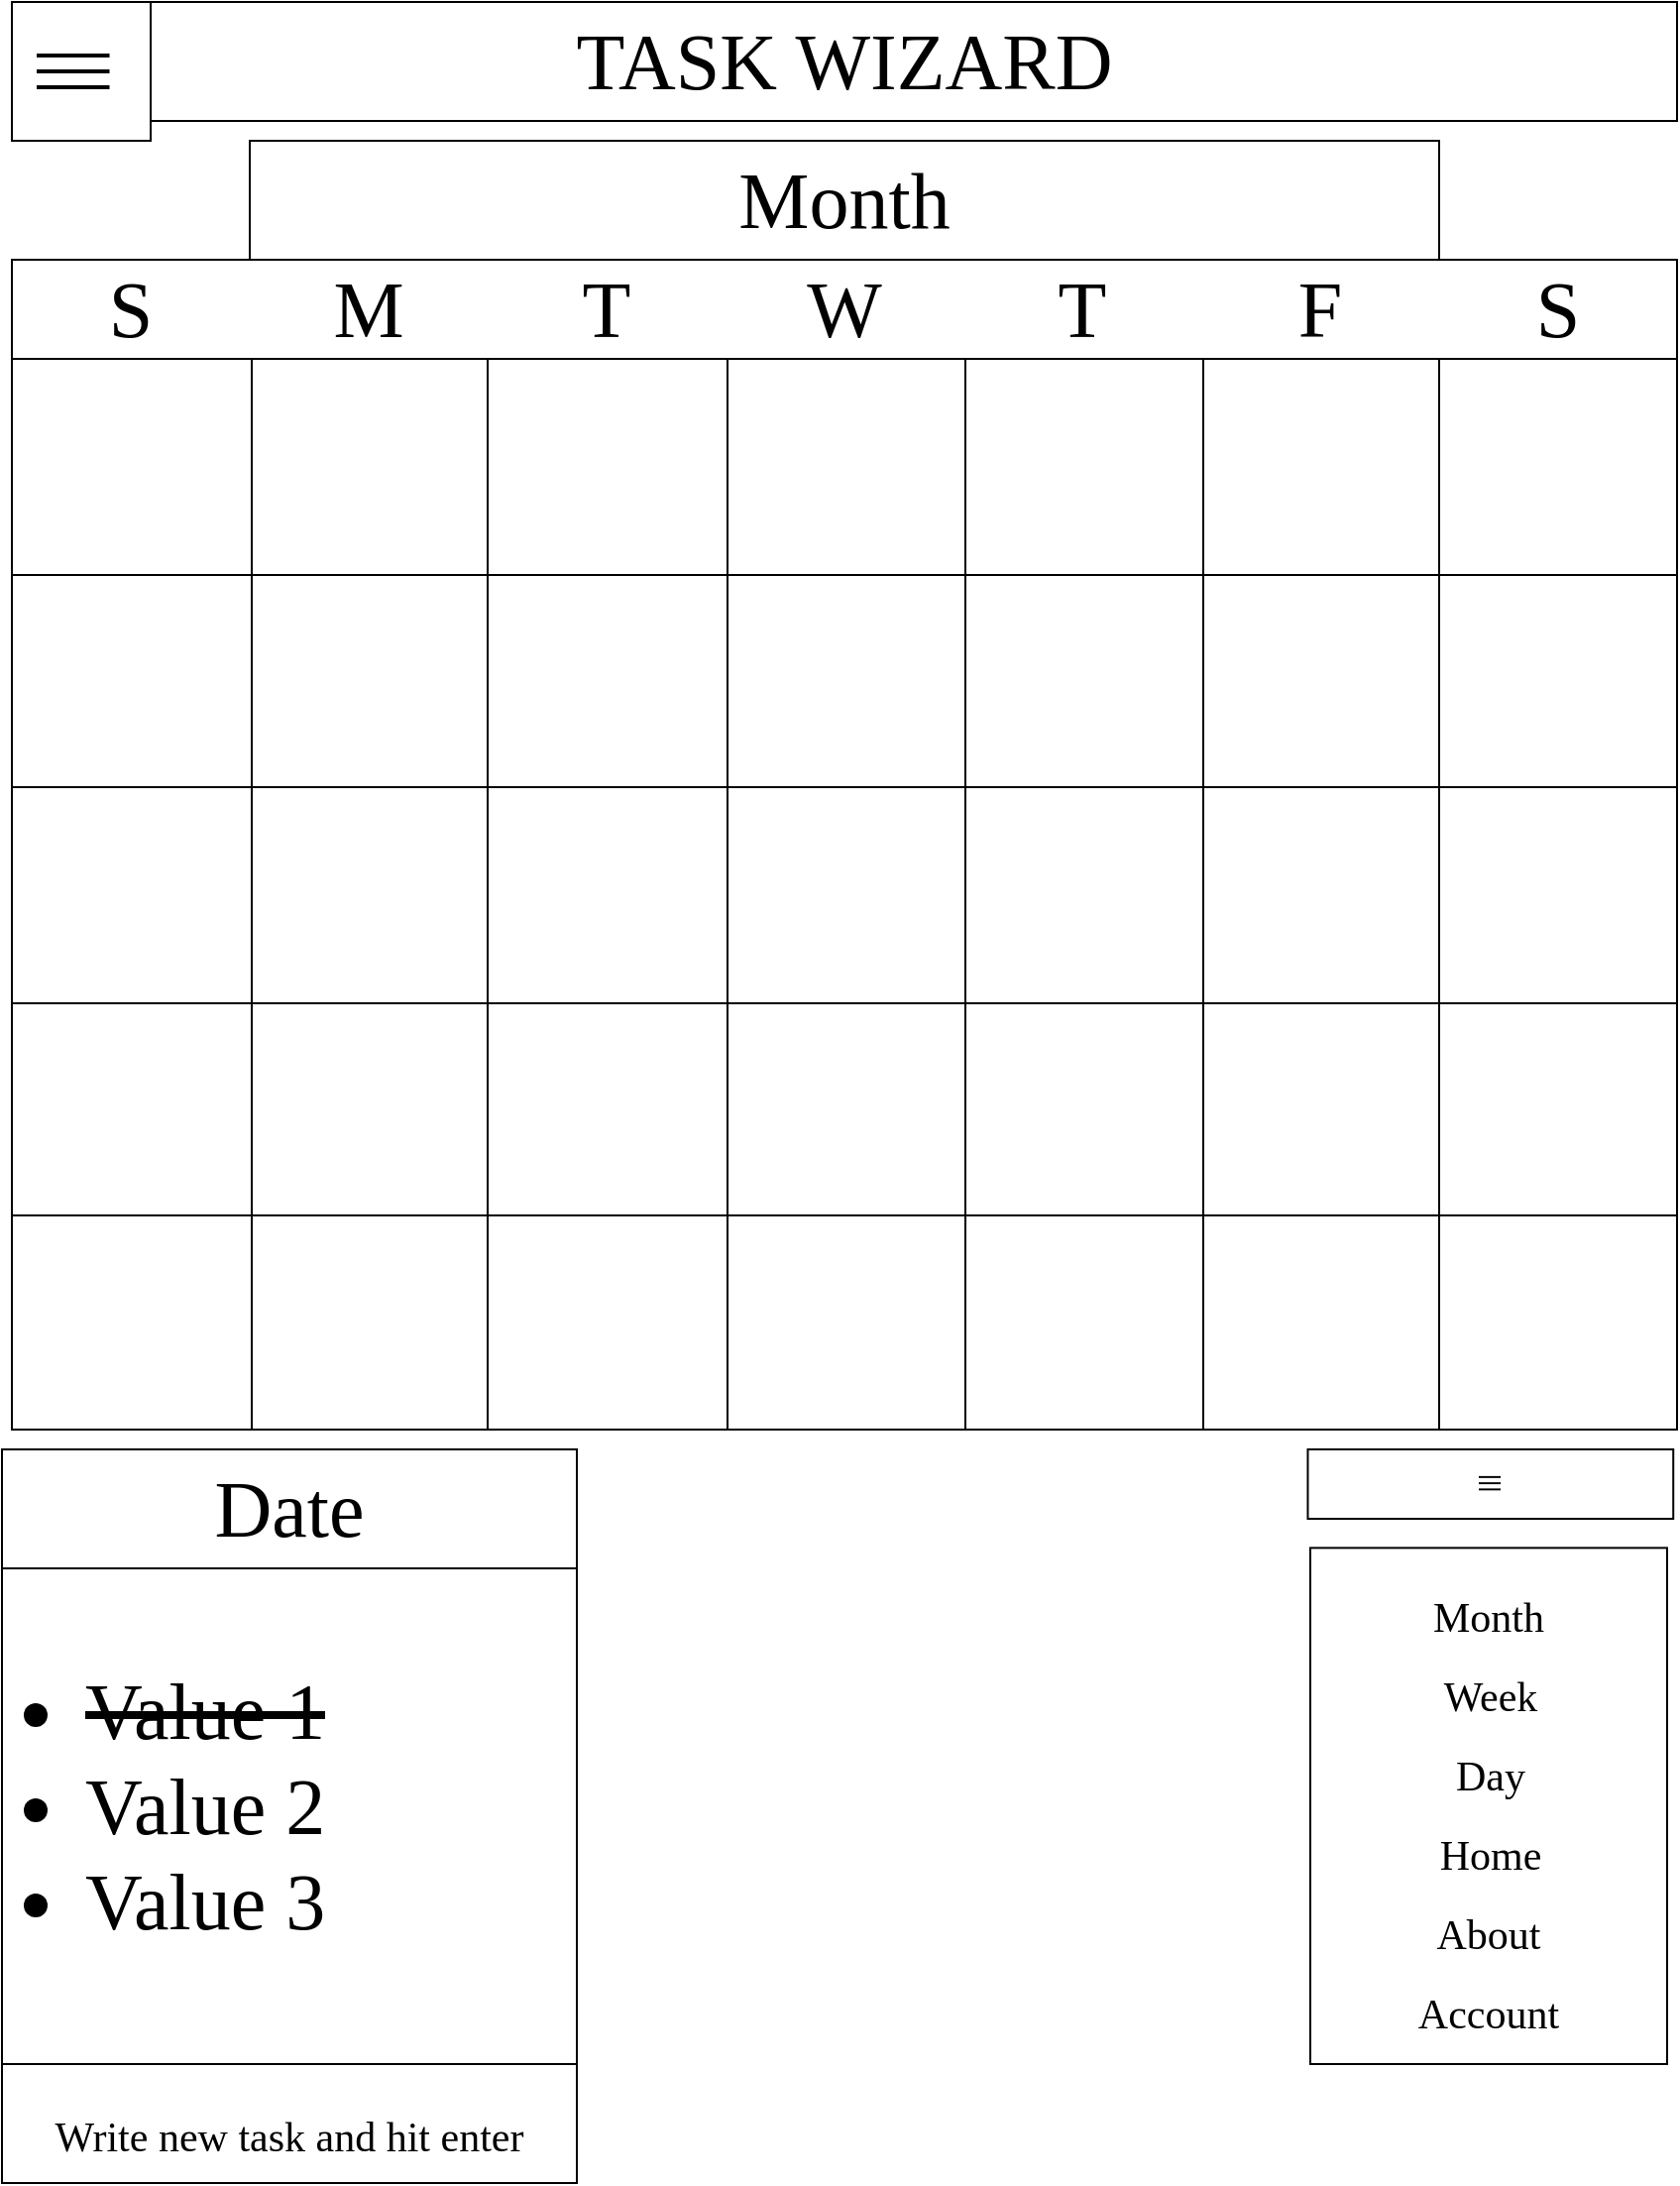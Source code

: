 <mxfile>
    <diagram id="asi4dzeczNnVqaon00yK" name="Page-1">
        <mxGraphModel dx="2148" dy="1360" grid="1" gridSize="10" guides="1" tooltips="1" connect="1" arrows="1" fold="1" page="1" pageScale="1" pageWidth="850" pageHeight="1100" math="0" shadow="0">
            <root>
                <mxCell id="0"/>
                <mxCell id="1" parent="0"/>
                <mxCell id="8" value="&lt;font style=&quot;font-size: 40px;&quot;&gt;TASK WIZARD&lt;/font&gt;" style="whiteSpace=wrap;html=1;fontFamily=Verdana;" parent="1" vertex="1">
                    <mxGeometry x="5" width="840" height="60" as="geometry"/>
                </mxCell>
                <mxCell id="11" value="|||" style="whiteSpace=wrap;html=1;aspect=fixed;fontFamily=Verdana;fontSize=40;rotation=90;" parent="1" vertex="1">
                    <mxGeometry x="5" width="70" height="70" as="geometry"/>
                </mxCell>
                <mxCell id="26" value="" style="shape=table;startSize=50;container=1;collapsible=0;childLayout=tableLayout;fontStyle=1;align=center;fontFamily=Verdana;fontSize=40;" parent="1" vertex="1">
                    <mxGeometry x="5" y="130" width="840" height="590" as="geometry"/>
                </mxCell>
                <mxCell id="27" value="" style="shape=tableRow;horizontal=0;startSize=0;swimlaneHead=0;swimlaneBody=0;top=0;left=0;bottom=0;right=0;collapsible=0;dropTarget=0;fillColor=none;points=[[0,0.5],[1,0.5]];portConstraint=eastwest;fontFamily=Verdana;fontSize=40;" parent="26" vertex="1">
                    <mxGeometry y="50" width="840" height="109" as="geometry"/>
                </mxCell>
                <mxCell id="28" value="" style="shape=partialRectangle;html=1;whiteSpace=wrap;connectable=0;fillColor=none;top=0;left=0;bottom=0;right=0;overflow=hidden;fontFamily=Verdana;fontSize=40;" parent="27" vertex="1">
                    <mxGeometry width="121" height="109" as="geometry">
                        <mxRectangle width="121" height="109" as="alternateBounds"/>
                    </mxGeometry>
                </mxCell>
                <mxCell id="29" value="" style="shape=partialRectangle;html=1;whiteSpace=wrap;connectable=0;fillColor=none;top=0;left=0;bottom=0;right=0;overflow=hidden;fontFamily=Verdana;fontSize=40;" parent="27" vertex="1">
                    <mxGeometry x="121" width="119" height="109" as="geometry">
                        <mxRectangle width="119" height="109" as="alternateBounds"/>
                    </mxGeometry>
                </mxCell>
                <mxCell id="30" value="" style="shape=partialRectangle;html=1;whiteSpace=wrap;connectable=0;fillColor=none;top=0;left=0;bottom=0;right=0;overflow=hidden;fontFamily=Verdana;fontSize=40;" parent="27" vertex="1">
                    <mxGeometry x="240" width="121" height="109" as="geometry">
                        <mxRectangle width="121" height="109" as="alternateBounds"/>
                    </mxGeometry>
                </mxCell>
                <mxCell id="39" style="shape=partialRectangle;html=1;whiteSpace=wrap;connectable=0;fillColor=none;top=0;left=0;bottom=0;right=0;overflow=hidden;fontFamily=Verdana;fontSize=40;" parent="27" vertex="1">
                    <mxGeometry x="361" width="120" height="109" as="geometry">
                        <mxRectangle width="120" height="109" as="alternateBounds"/>
                    </mxGeometry>
                </mxCell>
                <mxCell id="42" style="shape=partialRectangle;html=1;whiteSpace=wrap;connectable=0;fillColor=none;top=0;left=0;bottom=0;right=0;overflow=hidden;fontFamily=Verdana;fontSize=40;" parent="27" vertex="1">
                    <mxGeometry x="481" width="120" height="109" as="geometry">
                        <mxRectangle width="120" height="109" as="alternateBounds"/>
                    </mxGeometry>
                </mxCell>
                <mxCell id="45" style="shape=partialRectangle;html=1;whiteSpace=wrap;connectable=0;fillColor=none;top=0;left=0;bottom=0;right=0;overflow=hidden;fontFamily=Verdana;fontSize=40;" parent="27" vertex="1">
                    <mxGeometry x="601" width="119" height="109" as="geometry">
                        <mxRectangle width="119" height="109" as="alternateBounds"/>
                    </mxGeometry>
                </mxCell>
                <mxCell id="48" style="shape=partialRectangle;html=1;whiteSpace=wrap;connectable=0;fillColor=none;top=0;left=0;bottom=0;right=0;overflow=hidden;fontFamily=Verdana;fontSize=40;" parent="27" vertex="1">
                    <mxGeometry x="720" width="120" height="109" as="geometry">
                        <mxRectangle width="120" height="109" as="alternateBounds"/>
                    </mxGeometry>
                </mxCell>
                <mxCell id="31" value="" style="shape=tableRow;horizontal=0;startSize=0;swimlaneHead=0;swimlaneBody=0;top=0;left=0;bottom=0;right=0;collapsible=0;dropTarget=0;fillColor=none;points=[[0,0.5],[1,0.5]];portConstraint=eastwest;fontFamily=Verdana;fontSize=40;" parent="26" vertex="1">
                    <mxGeometry y="159" width="840" height="107" as="geometry"/>
                </mxCell>
                <mxCell id="32" value="" style="shape=partialRectangle;html=1;whiteSpace=wrap;connectable=0;fillColor=none;top=0;left=0;bottom=0;right=0;overflow=hidden;fontFamily=Verdana;fontSize=40;" parent="31" vertex="1">
                    <mxGeometry width="121" height="107" as="geometry">
                        <mxRectangle width="121" height="107" as="alternateBounds"/>
                    </mxGeometry>
                </mxCell>
                <mxCell id="33" value="" style="shape=partialRectangle;html=1;whiteSpace=wrap;connectable=0;fillColor=none;top=0;left=0;bottom=0;right=0;overflow=hidden;fontFamily=Verdana;fontSize=40;" parent="31" vertex="1">
                    <mxGeometry x="121" width="119" height="107" as="geometry">
                        <mxRectangle width="119" height="107" as="alternateBounds"/>
                    </mxGeometry>
                </mxCell>
                <mxCell id="34" value="" style="shape=partialRectangle;html=1;whiteSpace=wrap;connectable=0;fillColor=none;top=0;left=0;bottom=0;right=0;overflow=hidden;fontFamily=Verdana;fontSize=40;" parent="31" vertex="1">
                    <mxGeometry x="240" width="121" height="107" as="geometry">
                        <mxRectangle width="121" height="107" as="alternateBounds"/>
                    </mxGeometry>
                </mxCell>
                <mxCell id="40" style="shape=partialRectangle;html=1;whiteSpace=wrap;connectable=0;fillColor=none;top=0;left=0;bottom=0;right=0;overflow=hidden;fontFamily=Verdana;fontSize=40;" parent="31" vertex="1">
                    <mxGeometry x="361" width="120" height="107" as="geometry">
                        <mxRectangle width="120" height="107" as="alternateBounds"/>
                    </mxGeometry>
                </mxCell>
                <mxCell id="43" style="shape=partialRectangle;html=1;whiteSpace=wrap;connectable=0;fillColor=none;top=0;left=0;bottom=0;right=0;overflow=hidden;fontFamily=Verdana;fontSize=40;" parent="31" vertex="1">
                    <mxGeometry x="481" width="120" height="107" as="geometry">
                        <mxRectangle width="120" height="107" as="alternateBounds"/>
                    </mxGeometry>
                </mxCell>
                <mxCell id="46" style="shape=partialRectangle;html=1;whiteSpace=wrap;connectable=0;fillColor=none;top=0;left=0;bottom=0;right=0;overflow=hidden;fontFamily=Verdana;fontSize=40;" parent="31" vertex="1">
                    <mxGeometry x="601" width="119" height="107" as="geometry">
                        <mxRectangle width="119" height="107" as="alternateBounds"/>
                    </mxGeometry>
                </mxCell>
                <mxCell id="49" style="shape=partialRectangle;html=1;whiteSpace=wrap;connectable=0;fillColor=none;top=0;left=0;bottom=0;right=0;overflow=hidden;fontFamily=Verdana;fontSize=40;" parent="31" vertex="1">
                    <mxGeometry x="720" width="120" height="107" as="geometry">
                        <mxRectangle width="120" height="107" as="alternateBounds"/>
                    </mxGeometry>
                </mxCell>
                <mxCell id="35" value="" style="shape=tableRow;horizontal=0;startSize=0;swimlaneHead=0;swimlaneBody=0;top=0;left=0;bottom=0;right=0;collapsible=0;dropTarget=0;fillColor=none;points=[[0,0.5],[1,0.5]];portConstraint=eastwest;fontFamily=Verdana;fontSize=40;" parent="26" vertex="1">
                    <mxGeometry y="266" width="840" height="109" as="geometry"/>
                </mxCell>
                <mxCell id="36" value="" style="shape=partialRectangle;html=1;whiteSpace=wrap;connectable=0;fillColor=none;top=0;left=0;bottom=0;right=0;overflow=hidden;fontFamily=Verdana;fontSize=40;" parent="35" vertex="1">
                    <mxGeometry width="121" height="109" as="geometry">
                        <mxRectangle width="121" height="109" as="alternateBounds"/>
                    </mxGeometry>
                </mxCell>
                <mxCell id="37" value="" style="shape=partialRectangle;html=1;whiteSpace=wrap;connectable=0;fillColor=none;top=0;left=0;bottom=0;right=0;overflow=hidden;fontFamily=Verdana;fontSize=40;" parent="35" vertex="1">
                    <mxGeometry x="121" width="119" height="109" as="geometry">
                        <mxRectangle width="119" height="109" as="alternateBounds"/>
                    </mxGeometry>
                </mxCell>
                <mxCell id="38" value="" style="shape=partialRectangle;html=1;whiteSpace=wrap;connectable=0;fillColor=none;top=0;left=0;bottom=0;right=0;overflow=hidden;fontFamily=Verdana;fontSize=40;" parent="35" vertex="1">
                    <mxGeometry x="240" width="121" height="109" as="geometry">
                        <mxRectangle width="121" height="109" as="alternateBounds"/>
                    </mxGeometry>
                </mxCell>
                <mxCell id="41" style="shape=partialRectangle;html=1;whiteSpace=wrap;connectable=0;fillColor=none;top=0;left=0;bottom=0;right=0;overflow=hidden;fontFamily=Verdana;fontSize=40;" parent="35" vertex="1">
                    <mxGeometry x="361" width="120" height="109" as="geometry">
                        <mxRectangle width="120" height="109" as="alternateBounds"/>
                    </mxGeometry>
                </mxCell>
                <mxCell id="44" style="shape=partialRectangle;html=1;whiteSpace=wrap;connectable=0;fillColor=none;top=0;left=0;bottom=0;right=0;overflow=hidden;fontFamily=Verdana;fontSize=40;" parent="35" vertex="1">
                    <mxGeometry x="481" width="120" height="109" as="geometry">
                        <mxRectangle width="120" height="109" as="alternateBounds"/>
                    </mxGeometry>
                </mxCell>
                <mxCell id="47" style="shape=partialRectangle;html=1;whiteSpace=wrap;connectable=0;fillColor=none;top=0;left=0;bottom=0;right=0;overflow=hidden;fontFamily=Verdana;fontSize=40;" parent="35" vertex="1">
                    <mxGeometry x="601" width="119" height="109" as="geometry">
                        <mxRectangle width="119" height="109" as="alternateBounds"/>
                    </mxGeometry>
                </mxCell>
                <mxCell id="50" style="shape=partialRectangle;html=1;whiteSpace=wrap;connectable=0;fillColor=none;top=0;left=0;bottom=0;right=0;overflow=hidden;fontFamily=Verdana;fontSize=40;" parent="35" vertex="1">
                    <mxGeometry x="720" width="120" height="109" as="geometry">
                        <mxRectangle width="120" height="109" as="alternateBounds"/>
                    </mxGeometry>
                </mxCell>
                <mxCell id="51" style="shape=tableRow;horizontal=0;startSize=0;swimlaneHead=0;swimlaneBody=0;top=0;left=0;bottom=0;right=0;collapsible=0;dropTarget=0;fillColor=none;points=[[0,0.5],[1,0.5]];portConstraint=eastwest;fontFamily=Verdana;fontSize=40;" parent="26" vertex="1">
                    <mxGeometry y="375" width="840" height="107" as="geometry"/>
                </mxCell>
                <mxCell id="52" style="shape=partialRectangle;html=1;whiteSpace=wrap;connectable=0;fillColor=none;top=0;left=0;bottom=0;right=0;overflow=hidden;fontFamily=Verdana;fontSize=40;" parent="51" vertex="1">
                    <mxGeometry width="121" height="107" as="geometry">
                        <mxRectangle width="121" height="107" as="alternateBounds"/>
                    </mxGeometry>
                </mxCell>
                <mxCell id="53" style="shape=partialRectangle;html=1;whiteSpace=wrap;connectable=0;fillColor=none;top=0;left=0;bottom=0;right=0;overflow=hidden;fontFamily=Verdana;fontSize=40;" parent="51" vertex="1">
                    <mxGeometry x="121" width="119" height="107" as="geometry">
                        <mxRectangle width="119" height="107" as="alternateBounds"/>
                    </mxGeometry>
                </mxCell>
                <mxCell id="54" style="shape=partialRectangle;html=1;whiteSpace=wrap;connectable=0;fillColor=none;top=0;left=0;bottom=0;right=0;overflow=hidden;fontFamily=Verdana;fontSize=40;" parent="51" vertex="1">
                    <mxGeometry x="240" width="121" height="107" as="geometry">
                        <mxRectangle width="121" height="107" as="alternateBounds"/>
                    </mxGeometry>
                </mxCell>
                <mxCell id="55" style="shape=partialRectangle;html=1;whiteSpace=wrap;connectable=0;fillColor=none;top=0;left=0;bottom=0;right=0;overflow=hidden;fontFamily=Verdana;fontSize=40;" parent="51" vertex="1">
                    <mxGeometry x="361" width="120" height="107" as="geometry">
                        <mxRectangle width="120" height="107" as="alternateBounds"/>
                    </mxGeometry>
                </mxCell>
                <mxCell id="56" style="shape=partialRectangle;html=1;whiteSpace=wrap;connectable=0;fillColor=none;top=0;left=0;bottom=0;right=0;overflow=hidden;fontFamily=Verdana;fontSize=40;" parent="51" vertex="1">
                    <mxGeometry x="481" width="120" height="107" as="geometry">
                        <mxRectangle width="120" height="107" as="alternateBounds"/>
                    </mxGeometry>
                </mxCell>
                <mxCell id="57" style="shape=partialRectangle;html=1;whiteSpace=wrap;connectable=0;fillColor=none;top=0;left=0;bottom=0;right=0;overflow=hidden;fontFamily=Verdana;fontSize=40;" parent="51" vertex="1">
                    <mxGeometry x="601" width="119" height="107" as="geometry">
                        <mxRectangle width="119" height="107" as="alternateBounds"/>
                    </mxGeometry>
                </mxCell>
                <mxCell id="58" style="shape=partialRectangle;html=1;whiteSpace=wrap;connectable=0;fillColor=none;top=0;left=0;bottom=0;right=0;overflow=hidden;fontFamily=Verdana;fontSize=40;" parent="51" vertex="1">
                    <mxGeometry x="720" width="120" height="107" as="geometry">
                        <mxRectangle width="120" height="107" as="alternateBounds"/>
                    </mxGeometry>
                </mxCell>
                <mxCell id="59" style="shape=tableRow;horizontal=0;startSize=0;swimlaneHead=0;swimlaneBody=0;top=0;left=0;bottom=0;right=0;collapsible=0;dropTarget=0;fillColor=none;points=[[0,0.5],[1,0.5]];portConstraint=eastwest;fontFamily=Verdana;fontSize=40;" parent="26" vertex="1">
                    <mxGeometry y="482" width="840" height="108" as="geometry"/>
                </mxCell>
                <mxCell id="60" style="shape=partialRectangle;html=1;whiteSpace=wrap;connectable=0;fillColor=none;top=0;left=0;bottom=0;right=0;overflow=hidden;fontFamily=Verdana;fontSize=40;" parent="59" vertex="1">
                    <mxGeometry width="121" height="108" as="geometry">
                        <mxRectangle width="121" height="108" as="alternateBounds"/>
                    </mxGeometry>
                </mxCell>
                <mxCell id="61" style="shape=partialRectangle;html=1;whiteSpace=wrap;connectable=0;fillColor=none;top=0;left=0;bottom=0;right=0;overflow=hidden;fontFamily=Verdana;fontSize=40;" parent="59" vertex="1">
                    <mxGeometry x="121" width="119" height="108" as="geometry">
                        <mxRectangle width="119" height="108" as="alternateBounds"/>
                    </mxGeometry>
                </mxCell>
                <mxCell id="62" style="shape=partialRectangle;html=1;whiteSpace=wrap;connectable=0;fillColor=none;top=0;left=0;bottom=0;right=0;overflow=hidden;fontFamily=Verdana;fontSize=40;" parent="59" vertex="1">
                    <mxGeometry x="240" width="121" height="108" as="geometry">
                        <mxRectangle width="121" height="108" as="alternateBounds"/>
                    </mxGeometry>
                </mxCell>
                <mxCell id="63" style="shape=partialRectangle;html=1;whiteSpace=wrap;connectable=0;fillColor=none;top=0;left=0;bottom=0;right=0;overflow=hidden;fontFamily=Verdana;fontSize=40;" parent="59" vertex="1">
                    <mxGeometry x="361" width="120" height="108" as="geometry">
                        <mxRectangle width="120" height="108" as="alternateBounds"/>
                    </mxGeometry>
                </mxCell>
                <mxCell id="64" style="shape=partialRectangle;html=1;whiteSpace=wrap;connectable=0;fillColor=none;top=0;left=0;bottom=0;right=0;overflow=hidden;fontFamily=Verdana;fontSize=40;" parent="59" vertex="1">
                    <mxGeometry x="481" width="120" height="108" as="geometry">
                        <mxRectangle width="120" height="108" as="alternateBounds"/>
                    </mxGeometry>
                </mxCell>
                <mxCell id="65" style="shape=partialRectangle;html=1;whiteSpace=wrap;connectable=0;fillColor=none;top=0;left=0;bottom=0;right=0;overflow=hidden;fontFamily=Verdana;fontSize=40;" parent="59" vertex="1">
                    <mxGeometry x="601" width="119" height="108" as="geometry">
                        <mxRectangle width="119" height="108" as="alternateBounds"/>
                    </mxGeometry>
                </mxCell>
                <mxCell id="66" style="shape=partialRectangle;html=1;whiteSpace=wrap;connectable=0;fillColor=none;top=0;left=0;bottom=0;right=0;overflow=hidden;fontFamily=Verdana;fontSize=40;" parent="59" vertex="1">
                    <mxGeometry x="720" width="120" height="108" as="geometry">
                        <mxRectangle width="120" height="108" as="alternateBounds"/>
                    </mxGeometry>
                </mxCell>
                <mxCell id="68" value="S" style="text;html=1;strokeColor=none;fillColor=none;align=center;verticalAlign=middle;whiteSpace=wrap;rounded=0;fontFamily=Verdana;fontSize=40;" parent="1" vertex="1">
                    <mxGeometry x="5" y="130" width="120" height="50" as="geometry"/>
                </mxCell>
                <mxCell id="69" value="M" style="text;html=1;strokeColor=none;fillColor=none;align=center;verticalAlign=middle;whiteSpace=wrap;rounded=0;fontFamily=Verdana;fontSize=40;" parent="1" vertex="1">
                    <mxGeometry x="125" y="130" width="120" height="50" as="geometry"/>
                </mxCell>
                <mxCell id="70" value="T" style="text;html=1;strokeColor=none;fillColor=none;align=center;verticalAlign=middle;whiteSpace=wrap;rounded=0;fontFamily=Verdana;fontSize=40;" parent="1" vertex="1">
                    <mxGeometry x="245" y="130" width="120" height="50" as="geometry"/>
                </mxCell>
                <mxCell id="71" value="W" style="text;html=1;strokeColor=none;fillColor=none;align=center;verticalAlign=middle;whiteSpace=wrap;rounded=0;fontFamily=Verdana;fontSize=40;" parent="1" vertex="1">
                    <mxGeometry x="365" y="130" width="120" height="50" as="geometry"/>
                </mxCell>
                <mxCell id="72" value="T" style="text;html=1;strokeColor=none;fillColor=none;align=center;verticalAlign=middle;whiteSpace=wrap;rounded=0;fontFamily=Verdana;fontSize=40;" parent="1" vertex="1">
                    <mxGeometry x="485" y="130" width="120" height="50" as="geometry"/>
                </mxCell>
                <mxCell id="73" value="F" style="text;html=1;strokeColor=none;fillColor=none;align=center;verticalAlign=middle;whiteSpace=wrap;rounded=0;fontFamily=Verdana;fontSize=40;" parent="1" vertex="1">
                    <mxGeometry x="605" y="130" width="120" height="50" as="geometry"/>
                </mxCell>
                <mxCell id="74" value="S" style="text;html=1;strokeColor=none;fillColor=none;align=center;verticalAlign=middle;whiteSpace=wrap;rounded=0;fontFamily=Verdana;fontSize=40;" parent="1" vertex="1">
                    <mxGeometry x="725" y="130" width="120" height="50" as="geometry"/>
                </mxCell>
                <mxCell id="75" value="Month" style="rounded=0;whiteSpace=wrap;html=1;fontFamily=Verdana;fontSize=40;" parent="1" vertex="1">
                    <mxGeometry x="125" y="70" width="600" height="60" as="geometry"/>
                </mxCell>
                <mxCell id="76" value="" style="rounded=0;whiteSpace=wrap;html=1;fontFamily=Verdana;fontSize=40;" parent="1" vertex="1">
                    <mxGeometry y="730" width="290" height="370" as="geometry"/>
                </mxCell>
                <mxCell id="77" value="Date" style="rounded=0;whiteSpace=wrap;html=1;fontFamily=Verdana;fontSize=40;" parent="1" vertex="1">
                    <mxGeometry y="730" width="290" height="60" as="geometry"/>
                </mxCell>
                <mxCell id="95" value="&lt;ul&gt;&lt;li&gt;&lt;strike&gt;Value 1&lt;/strike&gt;&lt;/li&gt;&lt;li&gt;Value 2&lt;/li&gt;&lt;li&gt;Value 3&lt;/li&gt;&lt;/ul&gt;" style="text;strokeColor=none;fillColor=none;html=1;whiteSpace=wrap;verticalAlign=middle;overflow=hidden;fontFamily=Verdana;fontSize=40;" parent="1" vertex="1">
                    <mxGeometry y="790" width="290" height="240" as="geometry"/>
                </mxCell>
                <mxCell id="96" value="&lt;font style=&quot;font-size: 21px;&quot;&gt;Write new task and hit enter&lt;/font&gt;" style="rounded=0;whiteSpace=wrap;html=1;fontFamily=Verdana;fontSize=40;" parent="1" vertex="1">
                    <mxGeometry y="1040" width="290" height="60" as="geometry"/>
                </mxCell>
                <mxCell id="98" value="" style="rounded=0;whiteSpace=wrap;html=1;fontFamily=Verdana;fontSize=21;" parent="1" vertex="1">
                    <mxGeometry x="660" y="779.68" width="180" height="260.32" as="geometry"/>
                </mxCell>
                <mxCell id="100" value="Month" style="text;html=1;strokeColor=none;fillColor=none;align=center;verticalAlign=middle;whiteSpace=wrap;rounded=0;fontFamily=Verdana;fontSize=21;" parent="1" vertex="1">
                    <mxGeometry x="720.0" y="800" width="60" height="30" as="geometry"/>
                </mxCell>
                <mxCell id="102" value="Week" style="text;html=1;strokeColor=none;fillColor=none;align=center;verticalAlign=middle;whiteSpace=wrap;rounded=0;fontFamily=Verdana;fontSize=21;" parent="1" vertex="1">
                    <mxGeometry x="720.93" y="839.68" width="60" height="30" as="geometry"/>
                </mxCell>
                <mxCell id="103" value="Day" style="text;html=1;strokeColor=none;fillColor=none;align=center;verticalAlign=middle;whiteSpace=wrap;rounded=0;fontFamily=Verdana;fontSize=21;" parent="1" vertex="1">
                    <mxGeometry x="720.93" y="880" width="60" height="30" as="geometry"/>
                </mxCell>
                <mxCell id="104" value="Home" style="text;html=1;strokeColor=none;fillColor=none;align=center;verticalAlign=middle;whiteSpace=wrap;rounded=0;fontFamily=Verdana;fontSize=21;" parent="1" vertex="1">
                    <mxGeometry x="720.93" y="920" width="60" height="30" as="geometry"/>
                </mxCell>
                <mxCell id="105" value="About" style="text;html=1;strokeColor=none;fillColor=none;align=center;verticalAlign=middle;whiteSpace=wrap;rounded=0;fontFamily=Verdana;fontSize=21;" parent="1" vertex="1">
                    <mxGeometry x="720.0" y="960" width="60" height="30" as="geometry"/>
                </mxCell>
                <mxCell id="106" value="|||" style="rounded=0;whiteSpace=wrap;html=1;rotation=90;" vertex="1" parent="1">
                    <mxGeometry x="733.43" y="655.31" width="35" height="184.37" as="geometry"/>
                </mxCell>
                <mxCell id="110" value="Account" style="text;html=1;strokeColor=none;fillColor=none;align=center;verticalAlign=middle;whiteSpace=wrap;rounded=0;fontFamily=Verdana;fontSize=21;" vertex="1" parent="1">
                    <mxGeometry x="720.0" y="1000" width="60" height="30" as="geometry"/>
                </mxCell>
            </root>
        </mxGraphModel>
    </diagram>
</mxfile>
